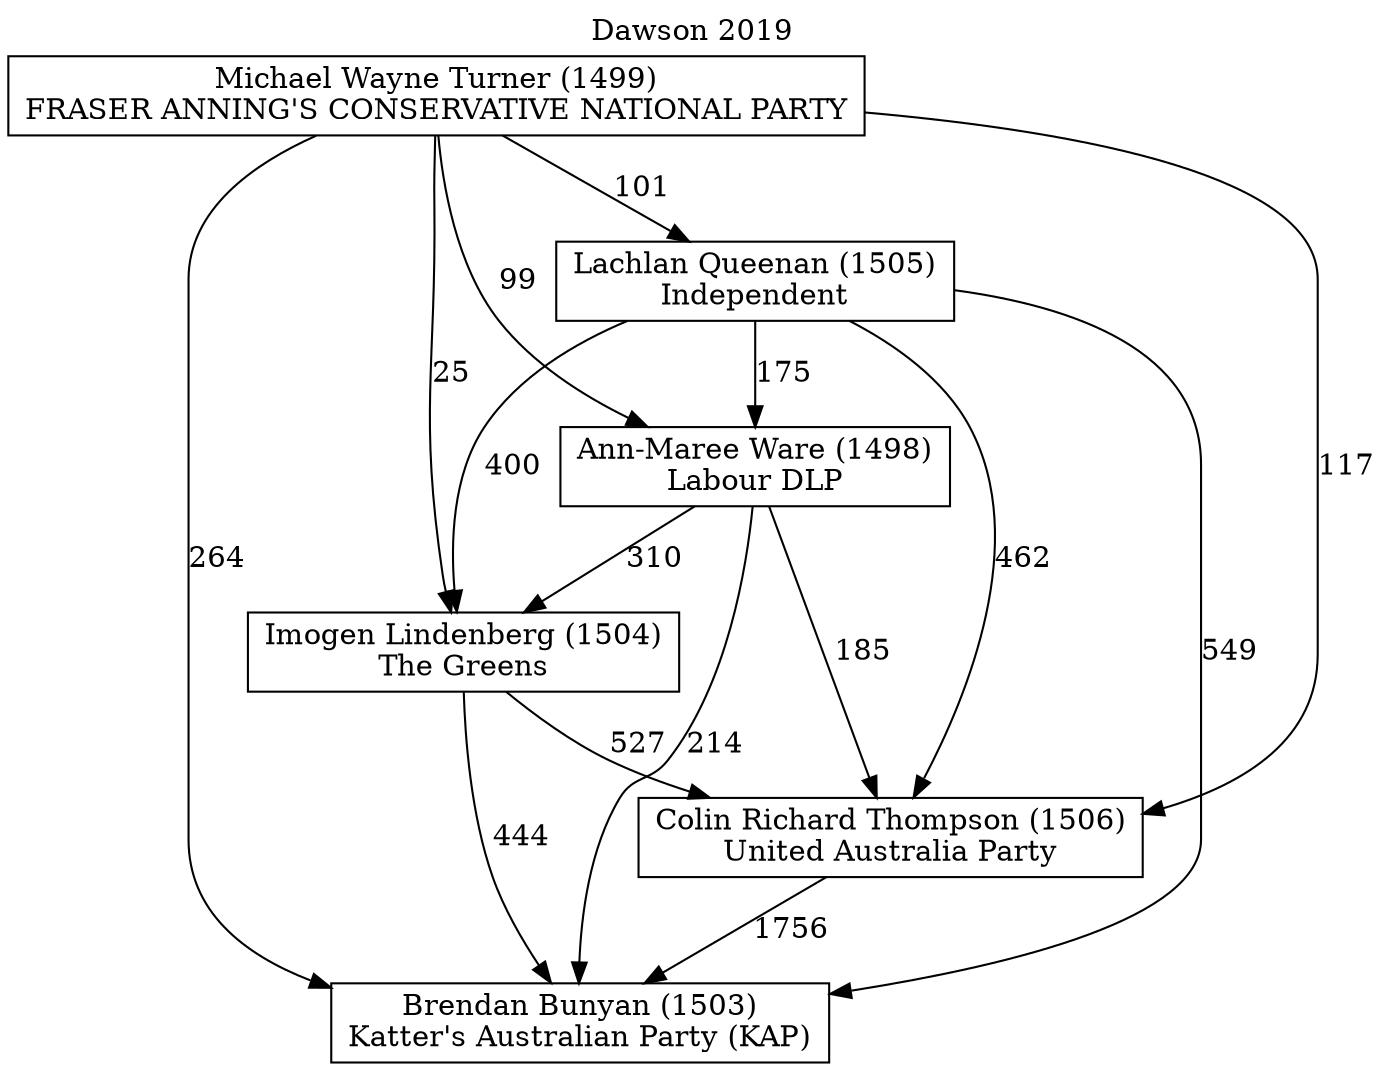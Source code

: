 // House preference flow
digraph "Brendan Bunyan (1503)_Dawson_2019" {
	graph [label="Dawson 2019" labelloc=t mclimit=10]
	node [shape=box]
	"Brendan Bunyan (1503)" [label="Brendan Bunyan (1503)
Katter's Australian Party (KAP)"]
	"Colin Richard Thompson (1506)" [label="Colin Richard Thompson (1506)
United Australia Party"]
	"Imogen Lindenberg (1504)" [label="Imogen Lindenberg (1504)
The Greens"]
	"Ann-Maree Ware (1498)" [label="Ann-Maree Ware (1498)
Labour DLP"]
	"Lachlan Queenan (1505)" [label="Lachlan Queenan (1505)
Independent"]
	"Michael Wayne Turner (1499)" [label="Michael Wayne Turner (1499)
FRASER ANNING'S CONSERVATIVE NATIONAL PARTY"]
	"Colin Richard Thompson (1506)" -> "Brendan Bunyan (1503)" [label=1756]
	"Imogen Lindenberg (1504)" -> "Colin Richard Thompson (1506)" [label=527]
	"Ann-Maree Ware (1498)" -> "Imogen Lindenberg (1504)" [label=310]
	"Lachlan Queenan (1505)" -> "Ann-Maree Ware (1498)" [label=175]
	"Michael Wayne Turner (1499)" -> "Lachlan Queenan (1505)" [label=101]
	"Imogen Lindenberg (1504)" -> "Brendan Bunyan (1503)" [label=444]
	"Ann-Maree Ware (1498)" -> "Brendan Bunyan (1503)" [label=214]
	"Lachlan Queenan (1505)" -> "Brendan Bunyan (1503)" [label=549]
	"Michael Wayne Turner (1499)" -> "Brendan Bunyan (1503)" [label=264]
	"Michael Wayne Turner (1499)" -> "Ann-Maree Ware (1498)" [label=99]
	"Lachlan Queenan (1505)" -> "Imogen Lindenberg (1504)" [label=400]
	"Michael Wayne Turner (1499)" -> "Imogen Lindenberg (1504)" [label=25]
	"Ann-Maree Ware (1498)" -> "Colin Richard Thompson (1506)" [label=185]
	"Lachlan Queenan (1505)" -> "Colin Richard Thompson (1506)" [label=462]
	"Michael Wayne Turner (1499)" -> "Colin Richard Thompson (1506)" [label=117]
}
